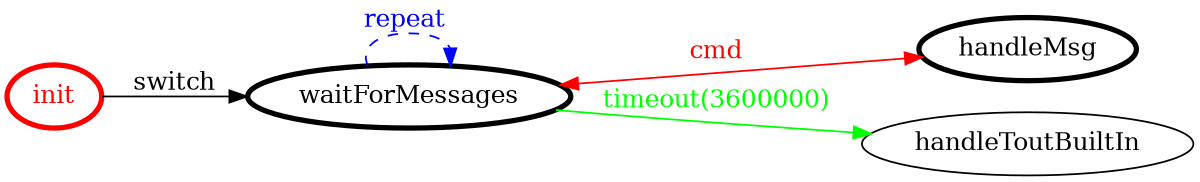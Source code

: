/*
*
* A GraphViz DOT FSM description 
* Please use a GraphViz visualizer (like http://www.webgraphviz.com)
*  
*/

digraph finite_state_machine {
	rankdir=LR
	size="8,5"
	
	init [ color = red ][ fontcolor = red ][ penwidth = 3 ]
	handleMsg [ color = black ][ fontcolor = black ][ penwidth = 3 ]
	waitForMessages [ color = black ][ fontcolor = black ][ penwidth = 3 ]
	
	waitForMessages -> handleToutBuiltIn [ label = "timeout(3600000)" ][ color = green ][ fontcolor = green ]
	waitForMessages -> handleMsg [ label = "cmd" ][ color = red ][ fontcolor = red ][ dir = both ]
	waitForMessages -> waitForMessages [ label = "repeat "][ style = dashed ][ color = blue ][ fontcolor = blue ]
	init -> waitForMessages [ label = "switch" ][ color = black ][ fontcolor = black ]
}
